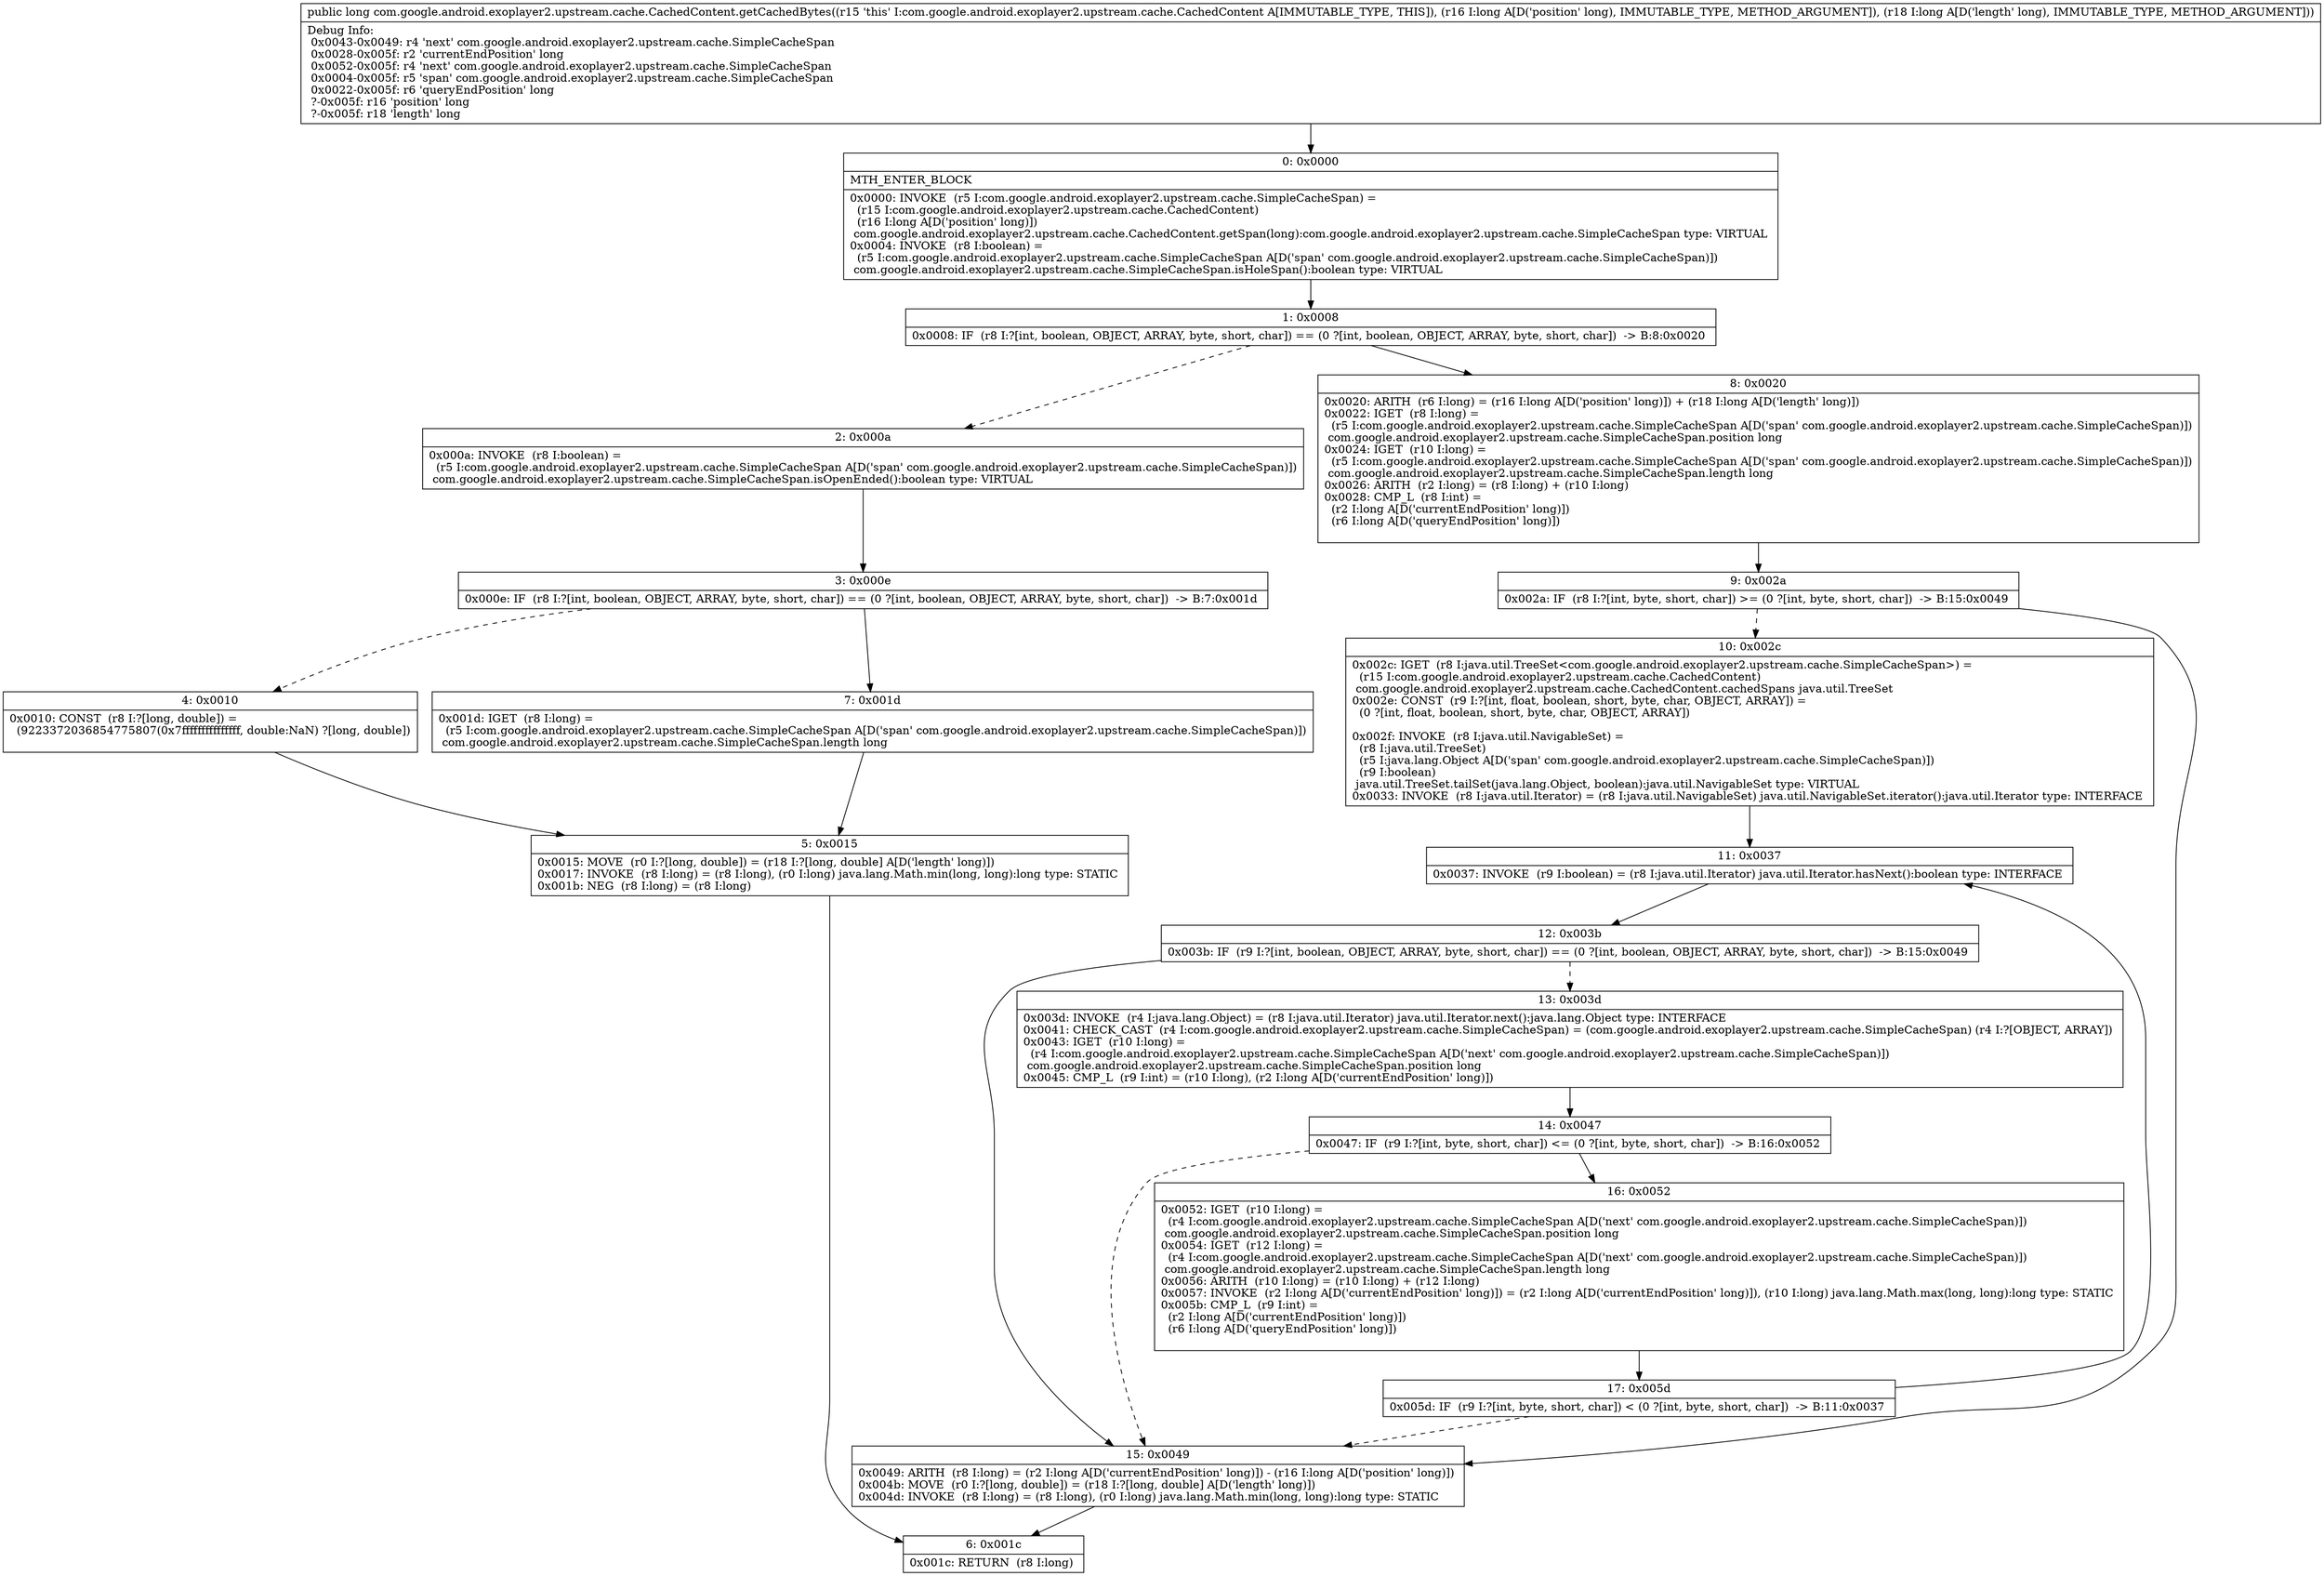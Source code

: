 digraph "CFG forcom.google.android.exoplayer2.upstream.cache.CachedContent.getCachedBytes(JJ)J" {
Node_0 [shape=record,label="{0\:\ 0x0000|MTH_ENTER_BLOCK\l|0x0000: INVOKE  (r5 I:com.google.android.exoplayer2.upstream.cache.SimpleCacheSpan) = \l  (r15 I:com.google.android.exoplayer2.upstream.cache.CachedContent)\l  (r16 I:long A[D('position' long)])\l com.google.android.exoplayer2.upstream.cache.CachedContent.getSpan(long):com.google.android.exoplayer2.upstream.cache.SimpleCacheSpan type: VIRTUAL \l0x0004: INVOKE  (r8 I:boolean) = \l  (r5 I:com.google.android.exoplayer2.upstream.cache.SimpleCacheSpan A[D('span' com.google.android.exoplayer2.upstream.cache.SimpleCacheSpan)])\l com.google.android.exoplayer2.upstream.cache.SimpleCacheSpan.isHoleSpan():boolean type: VIRTUAL \l}"];
Node_1 [shape=record,label="{1\:\ 0x0008|0x0008: IF  (r8 I:?[int, boolean, OBJECT, ARRAY, byte, short, char]) == (0 ?[int, boolean, OBJECT, ARRAY, byte, short, char])  \-\> B:8:0x0020 \l}"];
Node_2 [shape=record,label="{2\:\ 0x000a|0x000a: INVOKE  (r8 I:boolean) = \l  (r5 I:com.google.android.exoplayer2.upstream.cache.SimpleCacheSpan A[D('span' com.google.android.exoplayer2.upstream.cache.SimpleCacheSpan)])\l com.google.android.exoplayer2.upstream.cache.SimpleCacheSpan.isOpenEnded():boolean type: VIRTUAL \l}"];
Node_3 [shape=record,label="{3\:\ 0x000e|0x000e: IF  (r8 I:?[int, boolean, OBJECT, ARRAY, byte, short, char]) == (0 ?[int, boolean, OBJECT, ARRAY, byte, short, char])  \-\> B:7:0x001d \l}"];
Node_4 [shape=record,label="{4\:\ 0x0010|0x0010: CONST  (r8 I:?[long, double]) = \l  (9223372036854775807(0x7fffffffffffffff, double:NaN) ?[long, double])\l \l}"];
Node_5 [shape=record,label="{5\:\ 0x0015|0x0015: MOVE  (r0 I:?[long, double]) = (r18 I:?[long, double] A[D('length' long)]) \l0x0017: INVOKE  (r8 I:long) = (r8 I:long), (r0 I:long) java.lang.Math.min(long, long):long type: STATIC \l0x001b: NEG  (r8 I:long) = (r8 I:long) \l}"];
Node_6 [shape=record,label="{6\:\ 0x001c|0x001c: RETURN  (r8 I:long) \l}"];
Node_7 [shape=record,label="{7\:\ 0x001d|0x001d: IGET  (r8 I:long) = \l  (r5 I:com.google.android.exoplayer2.upstream.cache.SimpleCacheSpan A[D('span' com.google.android.exoplayer2.upstream.cache.SimpleCacheSpan)])\l com.google.android.exoplayer2.upstream.cache.SimpleCacheSpan.length long \l}"];
Node_8 [shape=record,label="{8\:\ 0x0020|0x0020: ARITH  (r6 I:long) = (r16 I:long A[D('position' long)]) + (r18 I:long A[D('length' long)]) \l0x0022: IGET  (r8 I:long) = \l  (r5 I:com.google.android.exoplayer2.upstream.cache.SimpleCacheSpan A[D('span' com.google.android.exoplayer2.upstream.cache.SimpleCacheSpan)])\l com.google.android.exoplayer2.upstream.cache.SimpleCacheSpan.position long \l0x0024: IGET  (r10 I:long) = \l  (r5 I:com.google.android.exoplayer2.upstream.cache.SimpleCacheSpan A[D('span' com.google.android.exoplayer2.upstream.cache.SimpleCacheSpan)])\l com.google.android.exoplayer2.upstream.cache.SimpleCacheSpan.length long \l0x0026: ARITH  (r2 I:long) = (r8 I:long) + (r10 I:long) \l0x0028: CMP_L  (r8 I:int) = \l  (r2 I:long A[D('currentEndPosition' long)])\l  (r6 I:long A[D('queryEndPosition' long)])\l \l}"];
Node_9 [shape=record,label="{9\:\ 0x002a|0x002a: IF  (r8 I:?[int, byte, short, char]) \>= (0 ?[int, byte, short, char])  \-\> B:15:0x0049 \l}"];
Node_10 [shape=record,label="{10\:\ 0x002c|0x002c: IGET  (r8 I:java.util.TreeSet\<com.google.android.exoplayer2.upstream.cache.SimpleCacheSpan\>) = \l  (r15 I:com.google.android.exoplayer2.upstream.cache.CachedContent)\l com.google.android.exoplayer2.upstream.cache.CachedContent.cachedSpans java.util.TreeSet \l0x002e: CONST  (r9 I:?[int, float, boolean, short, byte, char, OBJECT, ARRAY]) = \l  (0 ?[int, float, boolean, short, byte, char, OBJECT, ARRAY])\l \l0x002f: INVOKE  (r8 I:java.util.NavigableSet) = \l  (r8 I:java.util.TreeSet)\l  (r5 I:java.lang.Object A[D('span' com.google.android.exoplayer2.upstream.cache.SimpleCacheSpan)])\l  (r9 I:boolean)\l java.util.TreeSet.tailSet(java.lang.Object, boolean):java.util.NavigableSet type: VIRTUAL \l0x0033: INVOKE  (r8 I:java.util.Iterator) = (r8 I:java.util.NavigableSet) java.util.NavigableSet.iterator():java.util.Iterator type: INTERFACE \l}"];
Node_11 [shape=record,label="{11\:\ 0x0037|0x0037: INVOKE  (r9 I:boolean) = (r8 I:java.util.Iterator) java.util.Iterator.hasNext():boolean type: INTERFACE \l}"];
Node_12 [shape=record,label="{12\:\ 0x003b|0x003b: IF  (r9 I:?[int, boolean, OBJECT, ARRAY, byte, short, char]) == (0 ?[int, boolean, OBJECT, ARRAY, byte, short, char])  \-\> B:15:0x0049 \l}"];
Node_13 [shape=record,label="{13\:\ 0x003d|0x003d: INVOKE  (r4 I:java.lang.Object) = (r8 I:java.util.Iterator) java.util.Iterator.next():java.lang.Object type: INTERFACE \l0x0041: CHECK_CAST  (r4 I:com.google.android.exoplayer2.upstream.cache.SimpleCacheSpan) = (com.google.android.exoplayer2.upstream.cache.SimpleCacheSpan) (r4 I:?[OBJECT, ARRAY]) \l0x0043: IGET  (r10 I:long) = \l  (r4 I:com.google.android.exoplayer2.upstream.cache.SimpleCacheSpan A[D('next' com.google.android.exoplayer2.upstream.cache.SimpleCacheSpan)])\l com.google.android.exoplayer2.upstream.cache.SimpleCacheSpan.position long \l0x0045: CMP_L  (r9 I:int) = (r10 I:long), (r2 I:long A[D('currentEndPosition' long)]) \l}"];
Node_14 [shape=record,label="{14\:\ 0x0047|0x0047: IF  (r9 I:?[int, byte, short, char]) \<= (0 ?[int, byte, short, char])  \-\> B:16:0x0052 \l}"];
Node_15 [shape=record,label="{15\:\ 0x0049|0x0049: ARITH  (r8 I:long) = (r2 I:long A[D('currentEndPosition' long)]) \- (r16 I:long A[D('position' long)]) \l0x004b: MOVE  (r0 I:?[long, double]) = (r18 I:?[long, double] A[D('length' long)]) \l0x004d: INVOKE  (r8 I:long) = (r8 I:long), (r0 I:long) java.lang.Math.min(long, long):long type: STATIC \l}"];
Node_16 [shape=record,label="{16\:\ 0x0052|0x0052: IGET  (r10 I:long) = \l  (r4 I:com.google.android.exoplayer2.upstream.cache.SimpleCacheSpan A[D('next' com.google.android.exoplayer2.upstream.cache.SimpleCacheSpan)])\l com.google.android.exoplayer2.upstream.cache.SimpleCacheSpan.position long \l0x0054: IGET  (r12 I:long) = \l  (r4 I:com.google.android.exoplayer2.upstream.cache.SimpleCacheSpan A[D('next' com.google.android.exoplayer2.upstream.cache.SimpleCacheSpan)])\l com.google.android.exoplayer2.upstream.cache.SimpleCacheSpan.length long \l0x0056: ARITH  (r10 I:long) = (r10 I:long) + (r12 I:long) \l0x0057: INVOKE  (r2 I:long A[D('currentEndPosition' long)]) = (r2 I:long A[D('currentEndPosition' long)]), (r10 I:long) java.lang.Math.max(long, long):long type: STATIC \l0x005b: CMP_L  (r9 I:int) = \l  (r2 I:long A[D('currentEndPosition' long)])\l  (r6 I:long A[D('queryEndPosition' long)])\l \l}"];
Node_17 [shape=record,label="{17\:\ 0x005d|0x005d: IF  (r9 I:?[int, byte, short, char]) \< (0 ?[int, byte, short, char])  \-\> B:11:0x0037 \l}"];
MethodNode[shape=record,label="{public long com.google.android.exoplayer2.upstream.cache.CachedContent.getCachedBytes((r15 'this' I:com.google.android.exoplayer2.upstream.cache.CachedContent A[IMMUTABLE_TYPE, THIS]), (r16 I:long A[D('position' long), IMMUTABLE_TYPE, METHOD_ARGUMENT]), (r18 I:long A[D('length' long), IMMUTABLE_TYPE, METHOD_ARGUMENT]))  | Debug Info:\l  0x0043\-0x0049: r4 'next' com.google.android.exoplayer2.upstream.cache.SimpleCacheSpan\l  0x0028\-0x005f: r2 'currentEndPosition' long\l  0x0052\-0x005f: r4 'next' com.google.android.exoplayer2.upstream.cache.SimpleCacheSpan\l  0x0004\-0x005f: r5 'span' com.google.android.exoplayer2.upstream.cache.SimpleCacheSpan\l  0x0022\-0x005f: r6 'queryEndPosition' long\l  ?\-0x005f: r16 'position' long\l  ?\-0x005f: r18 'length' long\l}"];
MethodNode -> Node_0;
Node_0 -> Node_1;
Node_1 -> Node_2[style=dashed];
Node_1 -> Node_8;
Node_2 -> Node_3;
Node_3 -> Node_4[style=dashed];
Node_3 -> Node_7;
Node_4 -> Node_5;
Node_5 -> Node_6;
Node_7 -> Node_5;
Node_8 -> Node_9;
Node_9 -> Node_10[style=dashed];
Node_9 -> Node_15;
Node_10 -> Node_11;
Node_11 -> Node_12;
Node_12 -> Node_13[style=dashed];
Node_12 -> Node_15;
Node_13 -> Node_14;
Node_14 -> Node_15[style=dashed];
Node_14 -> Node_16;
Node_15 -> Node_6;
Node_16 -> Node_17;
Node_17 -> Node_11;
Node_17 -> Node_15[style=dashed];
}

